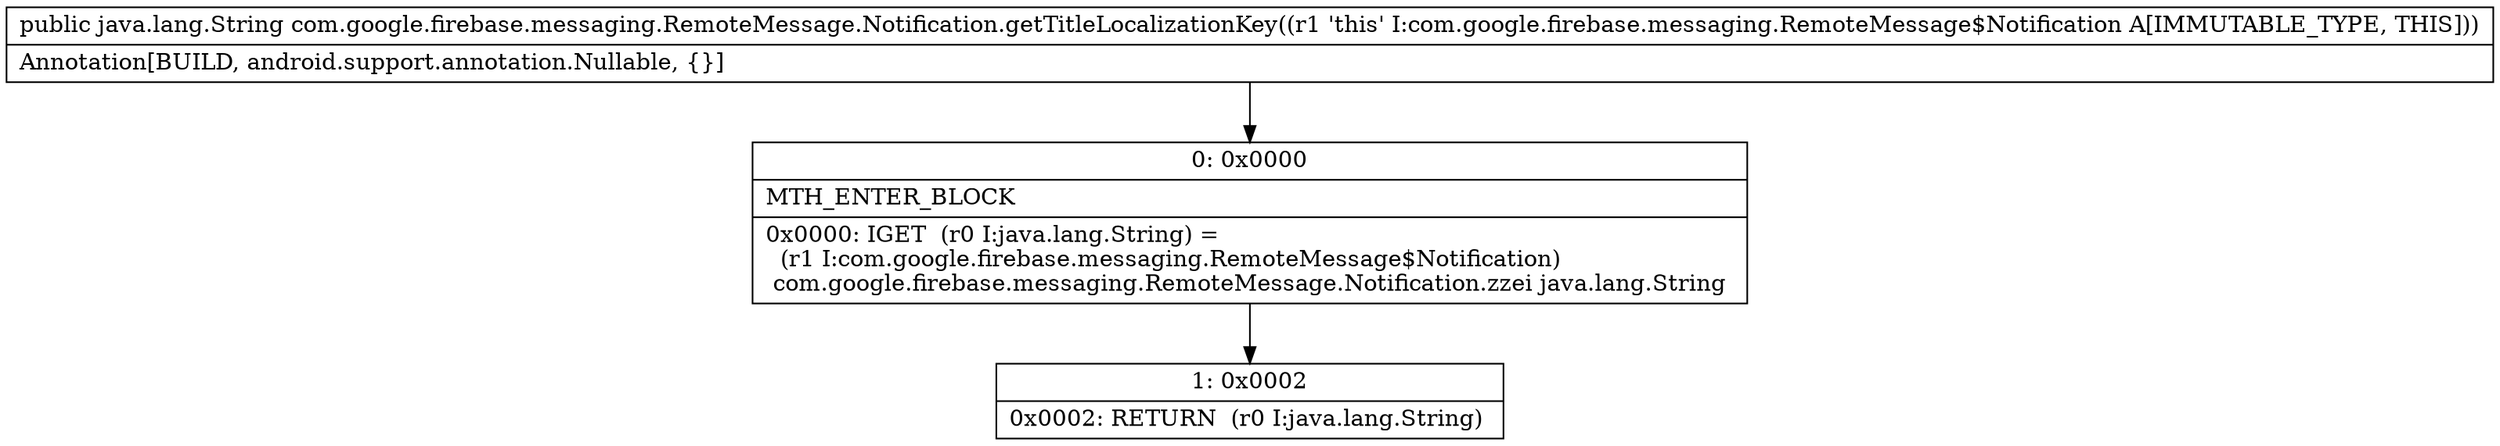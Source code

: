 digraph "CFG forcom.google.firebase.messaging.RemoteMessage.Notification.getTitleLocalizationKey()Ljava\/lang\/String;" {
Node_0 [shape=record,label="{0\:\ 0x0000|MTH_ENTER_BLOCK\l|0x0000: IGET  (r0 I:java.lang.String) = \l  (r1 I:com.google.firebase.messaging.RemoteMessage$Notification)\l com.google.firebase.messaging.RemoteMessage.Notification.zzei java.lang.String \l}"];
Node_1 [shape=record,label="{1\:\ 0x0002|0x0002: RETURN  (r0 I:java.lang.String) \l}"];
MethodNode[shape=record,label="{public java.lang.String com.google.firebase.messaging.RemoteMessage.Notification.getTitleLocalizationKey((r1 'this' I:com.google.firebase.messaging.RemoteMessage$Notification A[IMMUTABLE_TYPE, THIS]))  | Annotation[BUILD, android.support.annotation.Nullable, \{\}]\l}"];
MethodNode -> Node_0;
Node_0 -> Node_1;
}


